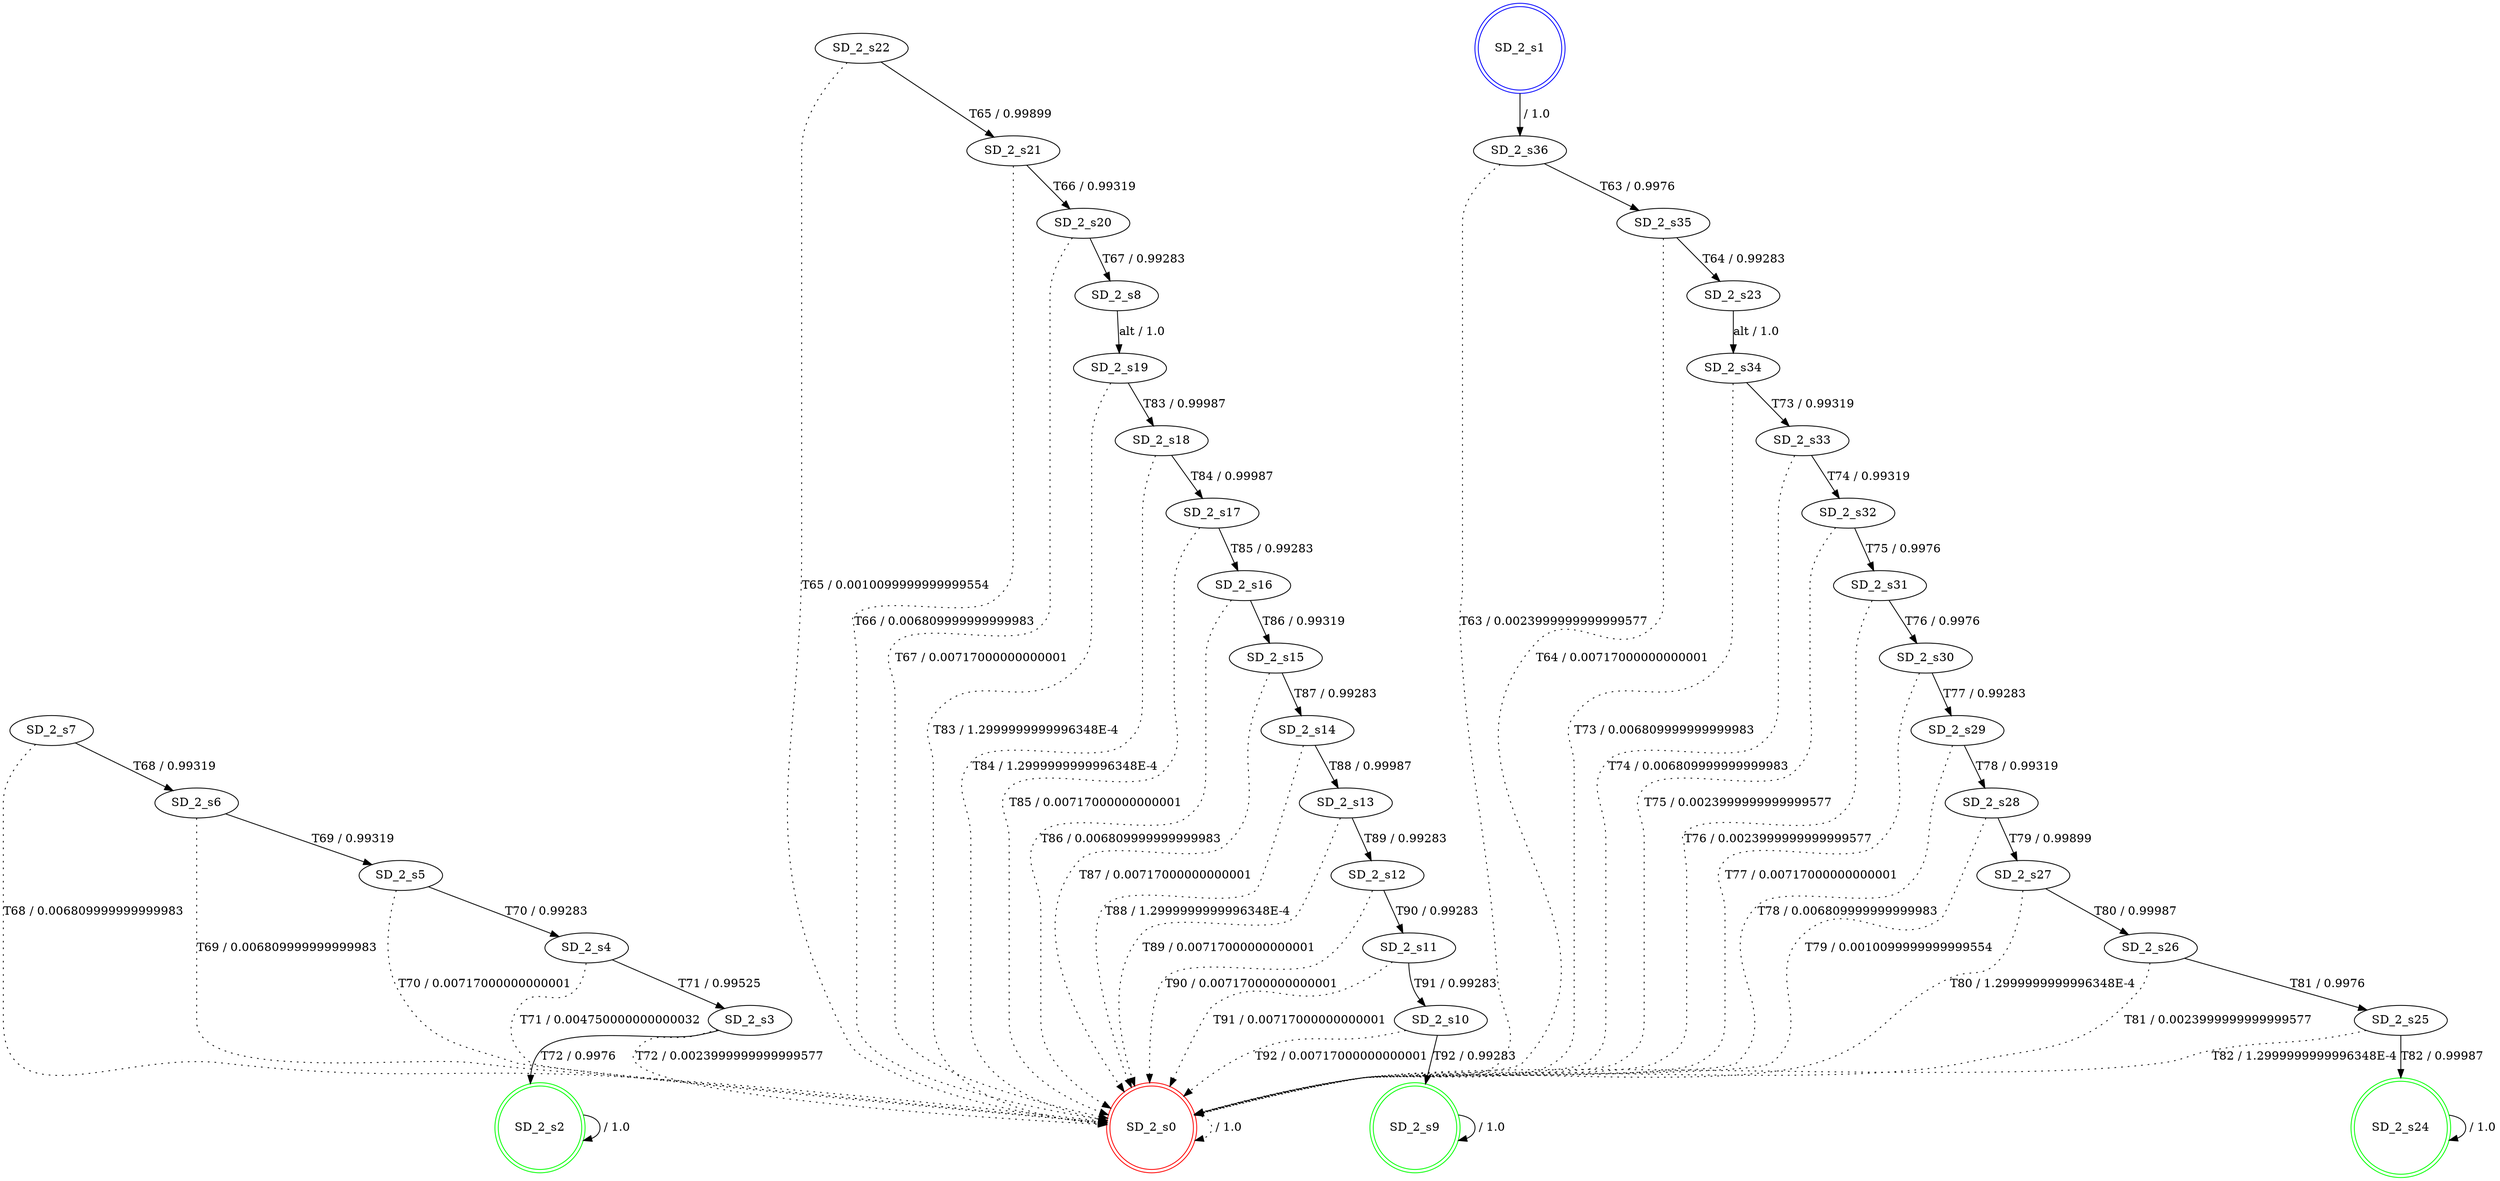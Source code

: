 digraph graphname {
SD_2_s0 [label="SD_2_s0",color=red,shape=doublecircle ];
SD_2_s1 [label="SD_2_s1",color=blue,shape=doublecircle ];
SD_2_s2 [label="SD_2_s2",color=green,shape=doublecircle ];
SD_2_s3 [label="SD_2_s3" ];
SD_2_s4 [label="SD_2_s4" ];
SD_2_s5 [label="SD_2_s5" ];
SD_2_s6 [label="SD_2_s6" ];
SD_2_s7 [label="SD_2_s7" ];
SD_2_s8 [label="SD_2_s8" ];
SD_2_s9 [label="SD_2_s9",color=green,shape=doublecircle ];
SD_2_s10 [label="SD_2_s10" ];
SD_2_s11 [label="SD_2_s11" ];
SD_2_s12 [label="SD_2_s12" ];
SD_2_s13 [label="SD_2_s13" ];
SD_2_s14 [label="SD_2_s14" ];
SD_2_s15 [label="SD_2_s15" ];
SD_2_s16 [label="SD_2_s16" ];
SD_2_s17 [label="SD_2_s17" ];
SD_2_s18 [label="SD_2_s18" ];
SD_2_s19 [label="SD_2_s19" ];
SD_2_s20 [label="SD_2_s20" ];
SD_2_s21 [label="SD_2_s21" ];
SD_2_s22 [label="SD_2_s22" ];
SD_2_s23 [label="SD_2_s23" ];
SD_2_s24 [label="SD_2_s24",color=green,shape=doublecircle ];
SD_2_s25 [label="SD_2_s25" ];
SD_2_s26 [label="SD_2_s26" ];
SD_2_s27 [label="SD_2_s27" ];
SD_2_s28 [label="SD_2_s28" ];
SD_2_s29 [label="SD_2_s29" ];
SD_2_s30 [label="SD_2_s30" ];
SD_2_s31 [label="SD_2_s31" ];
SD_2_s32 [label="SD_2_s32" ];
SD_2_s33 [label="SD_2_s33" ];
SD_2_s34 [label="SD_2_s34" ];
SD_2_s35 [label="SD_2_s35" ];
SD_2_s36 [label="SD_2_s36" ];
SD_2_s0 -> SD_2_s0 [label=" / 1.0", style=dotted];
SD_2_s1 -> SD_2_s36 [label=" / 1.0"];
SD_2_s2 -> SD_2_s2 [label=" / 1.0"];
SD_2_s3 -> SD_2_s2 [label="T72 / 0.9976"];
SD_2_s3 -> SD_2_s0 [label="T72 / 0.0023999999999999577", style=dotted];
SD_2_s4 -> SD_2_s3 [label="T71 / 0.99525"];
SD_2_s4 -> SD_2_s0 [label="T71 / 0.004750000000000032", style=dotted];
SD_2_s5 -> SD_2_s4 [label="T70 / 0.99283"];
SD_2_s5 -> SD_2_s0 [label="T70 / 0.00717000000000001", style=dotted];
SD_2_s6 -> SD_2_s5 [label="T69 / 0.99319"];
SD_2_s6 -> SD_2_s0 [label="T69 / 0.006809999999999983", style=dotted];
SD_2_s7 -> SD_2_s6 [label="T68 / 0.99319"];
SD_2_s7 -> SD_2_s0 [label="T68 / 0.006809999999999983", style=dotted];
SD_2_s8 -> SD_2_s19 [label="alt / 1.0"];
SD_2_s9 -> SD_2_s9 [label=" / 1.0"];
SD_2_s10 -> SD_2_s9 [label="T92 / 0.99283"];
SD_2_s10 -> SD_2_s0 [label="T92 / 0.00717000000000001", style=dotted];
SD_2_s11 -> SD_2_s10 [label="T91 / 0.99283"];
SD_2_s11 -> SD_2_s0 [label="T91 / 0.00717000000000001", style=dotted];
SD_2_s12 -> SD_2_s11 [label="T90 / 0.99283"];
SD_2_s12 -> SD_2_s0 [label="T90 / 0.00717000000000001", style=dotted];
SD_2_s13 -> SD_2_s12 [label="T89 / 0.99283"];
SD_2_s13 -> SD_2_s0 [label="T89 / 0.00717000000000001", style=dotted];
SD_2_s14 -> SD_2_s13 [label="T88 / 0.99987"];
SD_2_s14 -> SD_2_s0 [label="T88 / 1.2999999999996348E-4", style=dotted];
SD_2_s15 -> SD_2_s14 [label="T87 / 0.99283"];
SD_2_s15 -> SD_2_s0 [label="T87 / 0.00717000000000001", style=dotted];
SD_2_s16 -> SD_2_s15 [label="T86 / 0.99319"];
SD_2_s16 -> SD_2_s0 [label="T86 / 0.006809999999999983", style=dotted];
SD_2_s17 -> SD_2_s16 [label="T85 / 0.99283"];
SD_2_s17 -> SD_2_s0 [label="T85 / 0.00717000000000001", style=dotted];
SD_2_s18 -> SD_2_s17 [label="T84 / 0.99987"];
SD_2_s18 -> SD_2_s0 [label="T84 / 1.2999999999996348E-4", style=dotted];
SD_2_s19 -> SD_2_s18 [label="T83 / 0.99987"];
SD_2_s19 -> SD_2_s0 [label="T83 / 1.2999999999996348E-4", style=dotted];
SD_2_s20 -> SD_2_s8 [label="T67 / 0.99283"];
SD_2_s20 -> SD_2_s0 [label="T67 / 0.00717000000000001", style=dotted];
SD_2_s21 -> SD_2_s20 [label="T66 / 0.99319"];
SD_2_s21 -> SD_2_s0 [label="T66 / 0.006809999999999983", style=dotted];
SD_2_s22 -> SD_2_s21 [label="T65 / 0.99899"];
SD_2_s22 -> SD_2_s0 [label="T65 / 0.0010099999999999554", style=dotted];
SD_2_s23 -> SD_2_s34 [label="alt / 1.0"];
SD_2_s24 -> SD_2_s24 [label=" / 1.0"];
SD_2_s25 -> SD_2_s24 [label="T82 / 0.99987"];
SD_2_s25 -> SD_2_s0 [label="T82 / 1.2999999999996348E-4", style=dotted];
SD_2_s26 -> SD_2_s25 [label="T81 / 0.9976"];
SD_2_s26 -> SD_2_s0 [label="T81 / 0.0023999999999999577", style=dotted];
SD_2_s27 -> SD_2_s26 [label="T80 / 0.99987"];
SD_2_s27 -> SD_2_s0 [label="T80 / 1.2999999999996348E-4", style=dotted];
SD_2_s28 -> SD_2_s27 [label="T79 / 0.99899"];
SD_2_s28 -> SD_2_s0 [label="T79 / 0.0010099999999999554", style=dotted];
SD_2_s29 -> SD_2_s28 [label="T78 / 0.99319"];
SD_2_s29 -> SD_2_s0 [label="T78 / 0.006809999999999983", style=dotted];
SD_2_s30 -> SD_2_s29 [label="T77 / 0.99283"];
SD_2_s30 -> SD_2_s0 [label="T77 / 0.00717000000000001", style=dotted];
SD_2_s31 -> SD_2_s30 [label="T76 / 0.9976"];
SD_2_s31 -> SD_2_s0 [label="T76 / 0.0023999999999999577", style=dotted];
SD_2_s32 -> SD_2_s31 [label="T75 / 0.9976"];
SD_2_s32 -> SD_2_s0 [label="T75 / 0.0023999999999999577", style=dotted];
SD_2_s33 -> SD_2_s32 [label="T74 / 0.99319"];
SD_2_s33 -> SD_2_s0 [label="T74 / 0.006809999999999983", style=dotted];
SD_2_s34 -> SD_2_s33 [label="T73 / 0.99319"];
SD_2_s34 -> SD_2_s0 [label="T73 / 0.006809999999999983", style=dotted];
SD_2_s35 -> SD_2_s23 [label="T64 / 0.99283"];
SD_2_s35 -> SD_2_s0 [label="T64 / 0.00717000000000001", style=dotted];
SD_2_s36 -> SD_2_s35 [label="T63 / 0.9976"];
SD_2_s36 -> SD_2_s0 [label="T63 / 0.0023999999999999577", style=dotted];
}